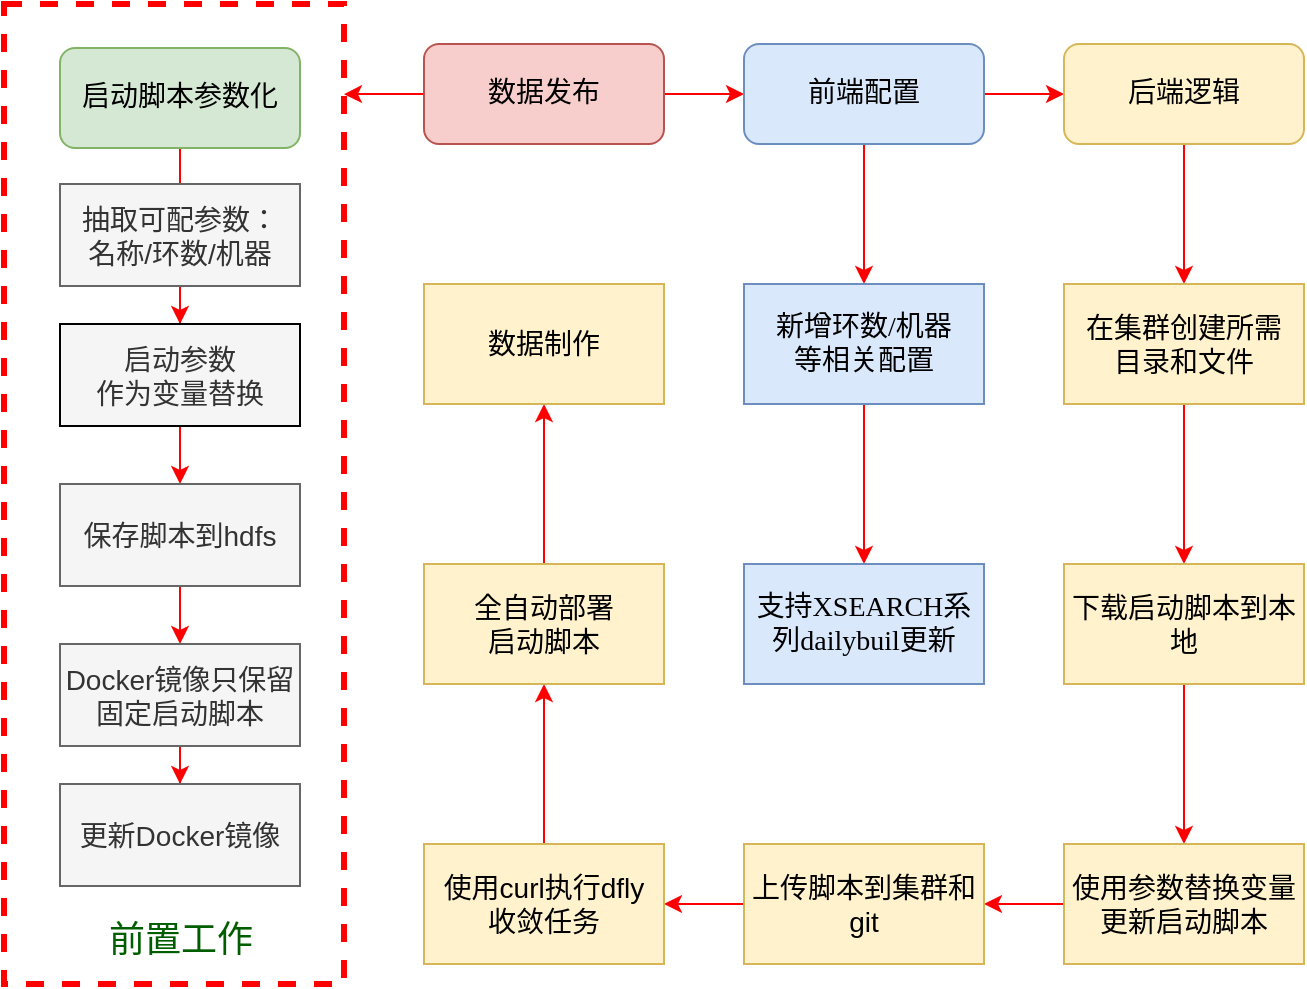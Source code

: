 <mxfile version="14.4.7" type="github">
  <diagram name="Page-1" id="8ce9d11a-91a2-4d17-14d8-a56ed91bf033">
    <mxGraphModel dx="1113" dy="606" grid="1" gridSize="10" guides="1" tooltips="1" connect="1" arrows="1" fold="1" page="1" pageScale="1" pageWidth="1100" pageHeight="850" background="#ffffff" math="0" shadow="0">
      <root>
        <mxCell id="0" />
        <mxCell id="1" parent="0" />
        <mxCell id="f_8CUuF7dxP9KDjFma92-12" value="" style="rounded=0;whiteSpace=wrap;html=1;fillColor=none;strokeColor=#FF0000;dashed=1;strokeWidth=3;fontSize=14;" vertex="1" parent="1">
          <mxGeometry x="180" y="70" width="170" height="490" as="geometry" />
        </mxCell>
        <mxCell id="17ea667e15c223fc-29" style="edgeStyle=orthogonalEdgeStyle;rounded=1;html=1;labelBackgroundColor=none;startArrow=none;startFill=0;startSize=5;endArrow=classicThin;endFill=1;endSize=5;jettySize=auto;orthogonalLoop=1;strokeWidth=1;fontFamily=Verdana;fontSize=14;strokeColor=#FF0000;" parent="1" source="17ea667e15c223fc-2" edge="1">
          <mxGeometry relative="1" as="geometry">
            <mxPoint x="268" y="160" as="targetPoint" />
          </mxGeometry>
        </mxCell>
        <mxCell id="17ea667e15c223fc-2" value="启动脚本参数化" style="rounded=1;whiteSpace=wrap;html=1;shadow=0;labelBackgroundColor=none;strokeWidth=1;fontFamily=Verdana;fontSize=14;align=center;fillColor=#d5e8d4;strokeColor=#82b366;" parent="1" vertex="1">
          <mxGeometry x="208" y="92" width="120" height="50" as="geometry" />
        </mxCell>
        <mxCell id="f_8CUuF7dxP9KDjFma92-42" style="edgeStyle=orthogonalEdgeStyle;rounded=0;orthogonalLoop=1;jettySize=auto;html=1;exitX=1;exitY=0.5;exitDx=0;exitDy=0;entryX=0;entryY=0.5;entryDx=0;entryDy=0;fontSize=14;strokeColor=#FF0000;" edge="1" parent="1" source="17ea667e15c223fc-12" target="17ea667e15c223fc-14">
          <mxGeometry relative="1" as="geometry" />
        </mxCell>
        <mxCell id="f_8CUuF7dxP9KDjFma92-50" style="edgeStyle=orthogonalEdgeStyle;rounded=0;orthogonalLoop=1;jettySize=auto;html=1;exitX=0;exitY=0.5;exitDx=0;exitDy=0;entryX=1;entryY=0.092;entryDx=0;entryDy=0;entryPerimeter=0;fontSize=18;strokeColor=#FF0000;" edge="1" parent="1" source="17ea667e15c223fc-12" target="f_8CUuF7dxP9KDjFma92-12">
          <mxGeometry relative="1" as="geometry" />
        </mxCell>
        <mxCell id="17ea667e15c223fc-12" value="数据发布" style="rounded=1;whiteSpace=wrap;html=1;shadow=0;labelBackgroundColor=none;strokeWidth=1;fontFamily=Verdana;fontSize=14;align=center;fillColor=#f8cecc;strokeColor=#b85450;" parent="1" vertex="1">
          <mxGeometry x="390" y="90" width="120" height="50" as="geometry" />
        </mxCell>
        <mxCell id="f_8CUuF7dxP9KDjFma92-23" value="" style="edgeStyle=orthogonalEdgeStyle;rounded=0;orthogonalLoop=1;jettySize=auto;html=1;fontSize=14;strokeColor=#FF0000;" edge="1" parent="1" source="17ea667e15c223fc-14" target="f_8CUuF7dxP9KDjFma92-22">
          <mxGeometry relative="1" as="geometry" />
        </mxCell>
        <mxCell id="f_8CUuF7dxP9KDjFma92-27" value="" style="edgeStyle=orthogonalEdgeStyle;rounded=0;orthogonalLoop=1;jettySize=auto;html=1;fontSize=14;strokeColor=#FF0000;" edge="1" parent="1" source="17ea667e15c223fc-14" target="f_8CUuF7dxP9KDjFma92-26">
          <mxGeometry relative="1" as="geometry" />
        </mxCell>
        <mxCell id="17ea667e15c223fc-14" value="前端配置" style="rounded=1;whiteSpace=wrap;html=1;shadow=0;labelBackgroundColor=none;strokeWidth=1;fontFamily=Verdana;fontSize=14;align=center;fillColor=#dae8fc;strokeColor=#6c8ebf;" parent="1" vertex="1">
          <mxGeometry x="550" y="90" width="120" height="50" as="geometry" />
        </mxCell>
        <mxCell id="f_8CUuF7dxP9KDjFma92-3" value="" style="edgeStyle=orthogonalEdgeStyle;rounded=0;orthogonalLoop=1;jettySize=auto;html=1;fontSize=14;strokeColor=#FF0000;" edge="1" parent="1" source="f_8CUuF7dxP9KDjFma92-1" target="f_8CUuF7dxP9KDjFma92-2">
          <mxGeometry relative="1" as="geometry" />
        </mxCell>
        <mxCell id="f_8CUuF7dxP9KDjFma92-1" value="抽取可配参数：&lt;br style=&quot;font-size: 14px;&quot;&gt;名称/环数/机器" style="rounded=0;whiteSpace=wrap;html=1;fontSize=14;fillColor=#f5f5f5;strokeColor=#666666;fontColor=#333333;" vertex="1" parent="1">
          <mxGeometry x="208" y="160" width="120" height="51" as="geometry" />
        </mxCell>
        <mxCell id="f_8CUuF7dxP9KDjFma92-5" value="" style="edgeStyle=orthogonalEdgeStyle;rounded=0;orthogonalLoop=1;jettySize=auto;html=1;fontSize=14;strokeColor=#FF0000;" edge="1" parent="1" source="f_8CUuF7dxP9KDjFma92-2" target="f_8CUuF7dxP9KDjFma92-4">
          <mxGeometry relative="1" as="geometry" />
        </mxCell>
        <mxCell id="f_8CUuF7dxP9KDjFma92-2" value="启动参数&lt;br style=&quot;font-size: 14px;&quot;&gt;作为变量替换" style="rounded=0;whiteSpace=wrap;html=1;fontSize=14;fillColor=#f5f5f5;fontColor=#333333;" vertex="1" parent="1">
          <mxGeometry x="208" y="230" width="120" height="51" as="geometry" />
        </mxCell>
        <mxCell id="f_8CUuF7dxP9KDjFma92-7" value="" style="edgeStyle=orthogonalEdgeStyle;rounded=0;orthogonalLoop=1;jettySize=auto;html=1;fontSize=14;strokeColor=#FF0000;" edge="1" parent="1" source="f_8CUuF7dxP9KDjFma92-4" target="f_8CUuF7dxP9KDjFma92-6">
          <mxGeometry relative="1" as="geometry" />
        </mxCell>
        <mxCell id="f_8CUuF7dxP9KDjFma92-4" value="保存脚本到hdfs" style="rounded=0;whiteSpace=wrap;html=1;fontSize=14;fillColor=#f5f5f5;strokeColor=#666666;fontColor=#333333;" vertex="1" parent="1">
          <mxGeometry x="208" y="310" width="120" height="51" as="geometry" />
        </mxCell>
        <mxCell id="f_8CUuF7dxP9KDjFma92-9" value="" style="edgeStyle=orthogonalEdgeStyle;rounded=0;orthogonalLoop=1;jettySize=auto;html=1;fontSize=14;strokeColor=#FF0000;" edge="1" parent="1" source="f_8CUuF7dxP9KDjFma92-6" target="f_8CUuF7dxP9KDjFma92-8">
          <mxGeometry relative="1" as="geometry" />
        </mxCell>
        <mxCell id="f_8CUuF7dxP9KDjFma92-6" value="Docker镜像只保留&lt;br style=&quot;font-size: 14px;&quot;&gt;固定启动脚本" style="rounded=0;whiteSpace=wrap;html=1;fontSize=14;fillColor=#f5f5f5;strokeColor=#666666;fontColor=#333333;" vertex="1" parent="1">
          <mxGeometry x="208" y="390" width="120" height="51" as="geometry" />
        </mxCell>
        <mxCell id="f_8CUuF7dxP9KDjFma92-8" value="更新Docker镜像" style="rounded=0;whiteSpace=wrap;html=1;fontSize=14;fillColor=#f5f5f5;strokeColor=#666666;fontColor=#333333;" vertex="1" parent="1">
          <mxGeometry x="208" y="460" width="120" height="51" as="geometry" />
        </mxCell>
        <mxCell id="f_8CUuF7dxP9KDjFma92-13" value="前置工作" style="text;html=1;strokeColor=none;fillColor=none;align=center;verticalAlign=middle;whiteSpace=wrap;rounded=0;fontSize=18;labelBackgroundColor=none;fontColor=#005E00;" vertex="1" parent="1">
          <mxGeometry x="226.75" y="528" width="82.5" height="20" as="geometry" />
        </mxCell>
        <mxCell id="f_8CUuF7dxP9KDjFma92-29" value="" style="edgeStyle=orthogonalEdgeStyle;rounded=0;orthogonalLoop=1;jettySize=auto;html=1;fontSize=14;strokeColor=#FF0000;" edge="1" parent="1" source="f_8CUuF7dxP9KDjFma92-22" target="f_8CUuF7dxP9KDjFma92-28">
          <mxGeometry relative="1" as="geometry" />
        </mxCell>
        <mxCell id="f_8CUuF7dxP9KDjFma92-22" value="新增环数/机器&lt;br style=&quot;font-size: 14px;&quot;&gt;等相关配置" style="rounded=0;whiteSpace=wrap;html=1;shadow=0;labelBackgroundColor=none;strokeWidth=1;fontFamily=Verdana;fontSize=14;align=center;fillColor=#dae8fc;strokeColor=#6c8ebf;" vertex="1" parent="1">
          <mxGeometry x="550" y="210" width="120" height="60" as="geometry" />
        </mxCell>
        <mxCell id="f_8CUuF7dxP9KDjFma92-30" style="edgeStyle=orthogonalEdgeStyle;rounded=0;orthogonalLoop=1;jettySize=auto;html=1;exitX=0.5;exitY=1;exitDx=0;exitDy=0;fontSize=14;strokeColor=#FF0000;" edge="1" parent="1" source="f_8CUuF7dxP9KDjFma92-26" target="f_8CUuF7dxP9KDjFma92-31">
          <mxGeometry relative="1" as="geometry">
            <mxPoint x="770.529" y="210" as="targetPoint" />
          </mxGeometry>
        </mxCell>
        <mxCell id="f_8CUuF7dxP9KDjFma92-26" value="后端逻辑" style="rounded=1;whiteSpace=wrap;html=1;shadow=0;labelBackgroundColor=none;strokeWidth=1;fontFamily=Verdana;fontSize=14;align=center;fillColor=#fff2cc;strokeColor=#d6b656;" vertex="1" parent="1">
          <mxGeometry x="710" y="90" width="120" height="50" as="geometry" />
        </mxCell>
        <mxCell id="f_8CUuF7dxP9KDjFma92-28" value="支持XSEARCH系列dailybuil更新" style="rounded=0;whiteSpace=wrap;html=1;shadow=0;labelBackgroundColor=none;strokeWidth=1;fontFamily=Verdana;fontSize=14;align=center;fillColor=#dae8fc;strokeColor=#6c8ebf;" vertex="1" parent="1">
          <mxGeometry x="550" y="350" width="120" height="60" as="geometry" />
        </mxCell>
        <mxCell id="f_8CUuF7dxP9KDjFma92-33" value="" style="edgeStyle=orthogonalEdgeStyle;rounded=0;orthogonalLoop=1;jettySize=auto;html=1;fontSize=14;strokeColor=#FF0000;" edge="1" parent="1" source="f_8CUuF7dxP9KDjFma92-31" target="f_8CUuF7dxP9KDjFma92-32">
          <mxGeometry relative="1" as="geometry" />
        </mxCell>
        <mxCell id="f_8CUuF7dxP9KDjFma92-31" value="在集群创建所需&lt;br style=&quot;font-size: 14px;&quot;&gt;目录和文件" style="rounded=0;whiteSpace=wrap;html=1;fontSize=14;fillColor=#fff2cc;strokeColor=#d6b656;" vertex="1" parent="1">
          <mxGeometry x="709.999" y="210" width="120" height="60" as="geometry" />
        </mxCell>
        <mxCell id="f_8CUuF7dxP9KDjFma92-35" value="" style="edgeStyle=orthogonalEdgeStyle;rounded=0;orthogonalLoop=1;jettySize=auto;html=1;fontSize=14;strokeColor=#FF0000;" edge="1" parent="1" source="f_8CUuF7dxP9KDjFma92-32" target="f_8CUuF7dxP9KDjFma92-34">
          <mxGeometry relative="1" as="geometry" />
        </mxCell>
        <mxCell id="f_8CUuF7dxP9KDjFma92-32" value="下载启动脚本到本地" style="rounded=0;whiteSpace=wrap;html=1;fontSize=14;fillColor=#fff2cc;strokeColor=#d6b656;" vertex="1" parent="1">
          <mxGeometry x="709.999" y="350" width="120" height="60" as="geometry" />
        </mxCell>
        <mxCell id="f_8CUuF7dxP9KDjFma92-37" value="" style="edgeStyle=orthogonalEdgeStyle;rounded=0;orthogonalLoop=1;jettySize=auto;html=1;fontSize=14;strokeColor=#FF0000;" edge="1" parent="1" source="f_8CUuF7dxP9KDjFma92-34" target="f_8CUuF7dxP9KDjFma92-36">
          <mxGeometry relative="1" as="geometry" />
        </mxCell>
        <mxCell id="f_8CUuF7dxP9KDjFma92-34" value="使用参数替换变量更新启动脚本" style="rounded=0;whiteSpace=wrap;html=1;fontSize=14;fillColor=#fff2cc;strokeColor=#d6b656;" vertex="1" parent="1">
          <mxGeometry x="709.999" y="490" width="120" height="60" as="geometry" />
        </mxCell>
        <mxCell id="f_8CUuF7dxP9KDjFma92-39" value="" style="edgeStyle=orthogonalEdgeStyle;rounded=0;orthogonalLoop=1;jettySize=auto;html=1;fontSize=14;strokeColor=#FF0000;" edge="1" parent="1" source="f_8CUuF7dxP9KDjFma92-36" target="f_8CUuF7dxP9KDjFma92-38">
          <mxGeometry relative="1" as="geometry" />
        </mxCell>
        <mxCell id="f_8CUuF7dxP9KDjFma92-36" value="上传脚本到集群和git" style="rounded=0;whiteSpace=wrap;html=1;fontSize=14;fillColor=#fff2cc;strokeColor=#d6b656;" vertex="1" parent="1">
          <mxGeometry x="549.999" y="490" width="120" height="60" as="geometry" />
        </mxCell>
        <mxCell id="f_8CUuF7dxP9KDjFma92-41" value="" style="edgeStyle=orthogonalEdgeStyle;rounded=0;orthogonalLoop=1;jettySize=auto;html=1;fontSize=14;strokeColor=#FF0000;" edge="1" parent="1" source="f_8CUuF7dxP9KDjFma92-38" target="f_8CUuF7dxP9KDjFma92-40">
          <mxGeometry relative="1" as="geometry" />
        </mxCell>
        <mxCell id="f_8CUuF7dxP9KDjFma92-38" value="使用curl执行dfly&lt;br style=&quot;font-size: 14px;&quot;&gt;收敛任务" style="rounded=0;whiteSpace=wrap;html=1;fontSize=14;fillColor=#fff2cc;strokeColor=#d6b656;" vertex="1" parent="1">
          <mxGeometry x="389.999" y="490" width="120" height="60" as="geometry" />
        </mxCell>
        <mxCell id="f_8CUuF7dxP9KDjFma92-48" value="" style="edgeStyle=orthogonalEdgeStyle;rounded=0;orthogonalLoop=1;jettySize=auto;html=1;fontSize=14;strokeColor=#FF0000;" edge="1" parent="1" source="f_8CUuF7dxP9KDjFma92-40" target="f_8CUuF7dxP9KDjFma92-47">
          <mxGeometry relative="1" as="geometry" />
        </mxCell>
        <mxCell id="f_8CUuF7dxP9KDjFma92-40" value="全自动部署&lt;br&gt;启动脚本" style="rounded=0;whiteSpace=wrap;html=1;fontSize=14;fillColor=#fff2cc;strokeColor=#d6b656;" vertex="1" parent="1">
          <mxGeometry x="389.999" y="350" width="120" height="60" as="geometry" />
        </mxCell>
        <mxCell id="f_8CUuF7dxP9KDjFma92-47" value="数据制作" style="rounded=0;whiteSpace=wrap;html=1;fontSize=14;fillColor=#fff2cc;strokeColor=#d6b656;" vertex="1" parent="1">
          <mxGeometry x="389.999" y="210" width="120" height="60" as="geometry" />
        </mxCell>
      </root>
    </mxGraphModel>
  </diagram>
</mxfile>

